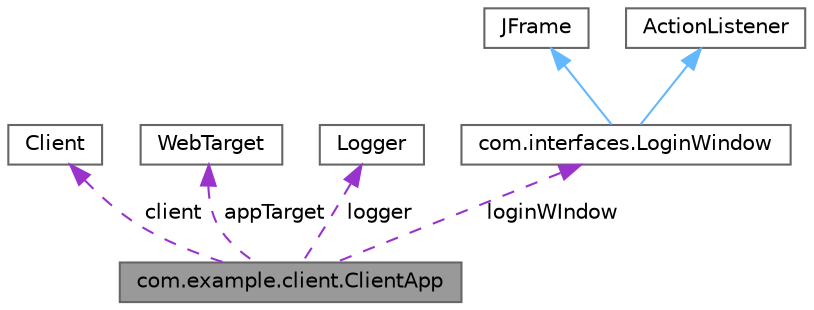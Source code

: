 digraph "com.example.client.ClientApp"
{
 // LATEX_PDF_SIZE
  bgcolor="transparent";
  edge [fontname=Helvetica,fontsize=10,labelfontname=Helvetica,labelfontsize=10];
  node [fontname=Helvetica,fontsize=10,shape=box,height=0.2,width=0.4];
  Node1 [label="com.example.client.ClientApp",height=0.2,width=0.4,color="gray40", fillcolor="grey60", style="filled", fontcolor="black",tooltip=" "];
  Node2 -> Node1 [dir="back",color="darkorchid3",style="dashed",label=" client" ];
  Node2 [label="Client",height=0.2,width=0.4,color="gray40", fillcolor="white", style="filled",tooltip=" "];
  Node3 -> Node1 [dir="back",color="darkorchid3",style="dashed",label=" appTarget" ];
  Node3 [label="WebTarget",height=0.2,width=0.4,color="gray40", fillcolor="white", style="filled",tooltip=" "];
  Node4 -> Node1 [dir="back",color="darkorchid3",style="dashed",label=" logger" ];
  Node4 [label="Logger",height=0.2,width=0.4,color="gray40", fillcolor="white", style="filled",tooltip=" "];
  Node5 -> Node1 [dir="back",color="darkorchid3",style="dashed",label=" loginWIndow" ];
  Node5 [label="com.interfaces.LoginWindow",height=0.2,width=0.4,color="gray40", fillcolor="white", style="filled",URL="$classcom_1_1interfaces_1_1_login_window.html",tooltip=" "];
  Node6 -> Node5 [dir="back",color="steelblue1",style="solid"];
  Node6 [label="JFrame",height=0.2,width=0.4,color="gray40", fillcolor="white", style="filled",tooltip=" "];
  Node7 -> Node5 [dir="back",color="steelblue1",style="solid"];
  Node7 [label="ActionListener",height=0.2,width=0.4,color="gray40", fillcolor="white", style="filled",tooltip=" "];
}
